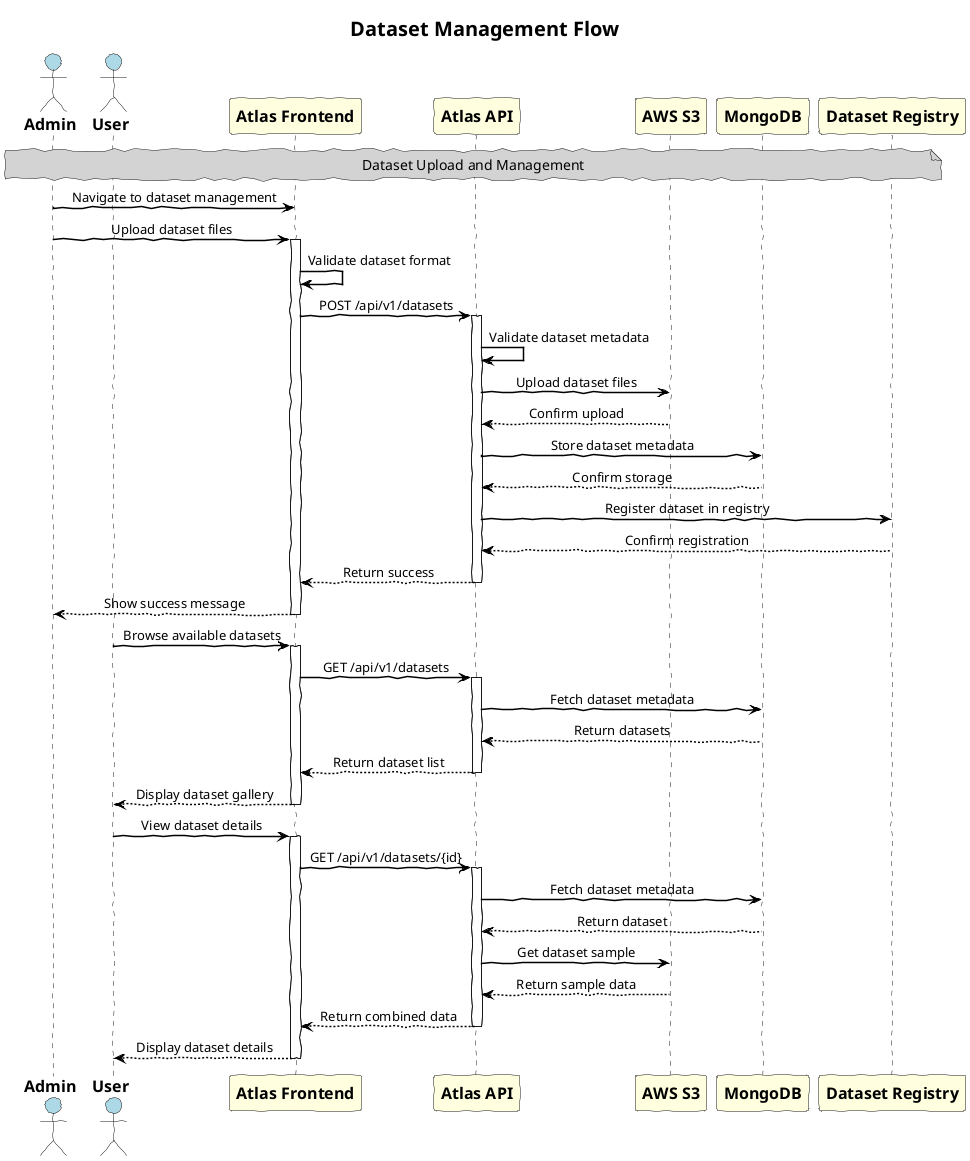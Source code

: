 @startuml
' Use handwritten style with improved fonts and spacing
skinparam backgroundColor white
skinparam handwritten true
skinparam defaultTextAlignment center

' Fix arrow styling
skinparam ArrowColor black
skinparam ArrowThickness 1.5
skinparam SequenceArrowThickness 1.5

' Improve fonts for better readability
skinparam ParticipantFontSize 16
skinparam ParticipantFontStyle bold
skinparam ActorFontSize 16
skinparam ActorFontStyle bold
skinparam NoteFontSize 14
skinparam TitleFontSize 20
skinparam TitleFontStyle bold

' Color participants for better visualization
skinparam ActorBackgroundColor lightblue
skinparam ParticipantBackgroundColor lightyellow
skinparam NoteBackgroundColor lightgray
skinparam DatabaseBackgroundColor lightgreen

title Dataset Management Flow

actor Admin
actor User
participant "Atlas Frontend" as Frontend
participant "Atlas API" as API
participant "AWS S3" as S3
participant "MongoDB" as MongoDB
participant "Dataset Registry" as Registry

note over Admin, Registry: Dataset Upload and Management

Admin -> Frontend: Navigate to dataset management
Admin -> Frontend: Upload dataset files
activate Frontend
Frontend -> Frontend: Validate dataset format
Frontend -> API: POST /api/v1/datasets
activate API
API -> API: Validate dataset metadata
API -> S3: Upload dataset files
S3 --> API: Confirm upload
API -> MongoDB: Store dataset metadata
MongoDB --> API: Confirm storage
API -> Registry: Register dataset in registry
Registry --> API: Confirm registration
API --> Frontend: Return success
deactivate API
Frontend --> Admin: Show success message
deactivate Frontend

User -> Frontend: Browse available datasets
activate Frontend
Frontend -> API: GET /api/v1/datasets
activate API
API -> MongoDB: Fetch dataset metadata
MongoDB --> API: Return datasets
API --> Frontend: Return dataset list
deactivate API
Frontend --> User: Display dataset gallery
deactivate Frontend

User -> Frontend: View dataset details
activate Frontend
Frontend -> API: GET /api/v1/datasets/{id}
activate API
API -> MongoDB: Fetch dataset metadata
MongoDB --> API: Return dataset
API -> S3: Get dataset sample
S3 --> API: Return sample data
API --> Frontend: Return combined data
deactivate API
Frontend --> User: Display dataset details
deactivate Frontend
@enduml